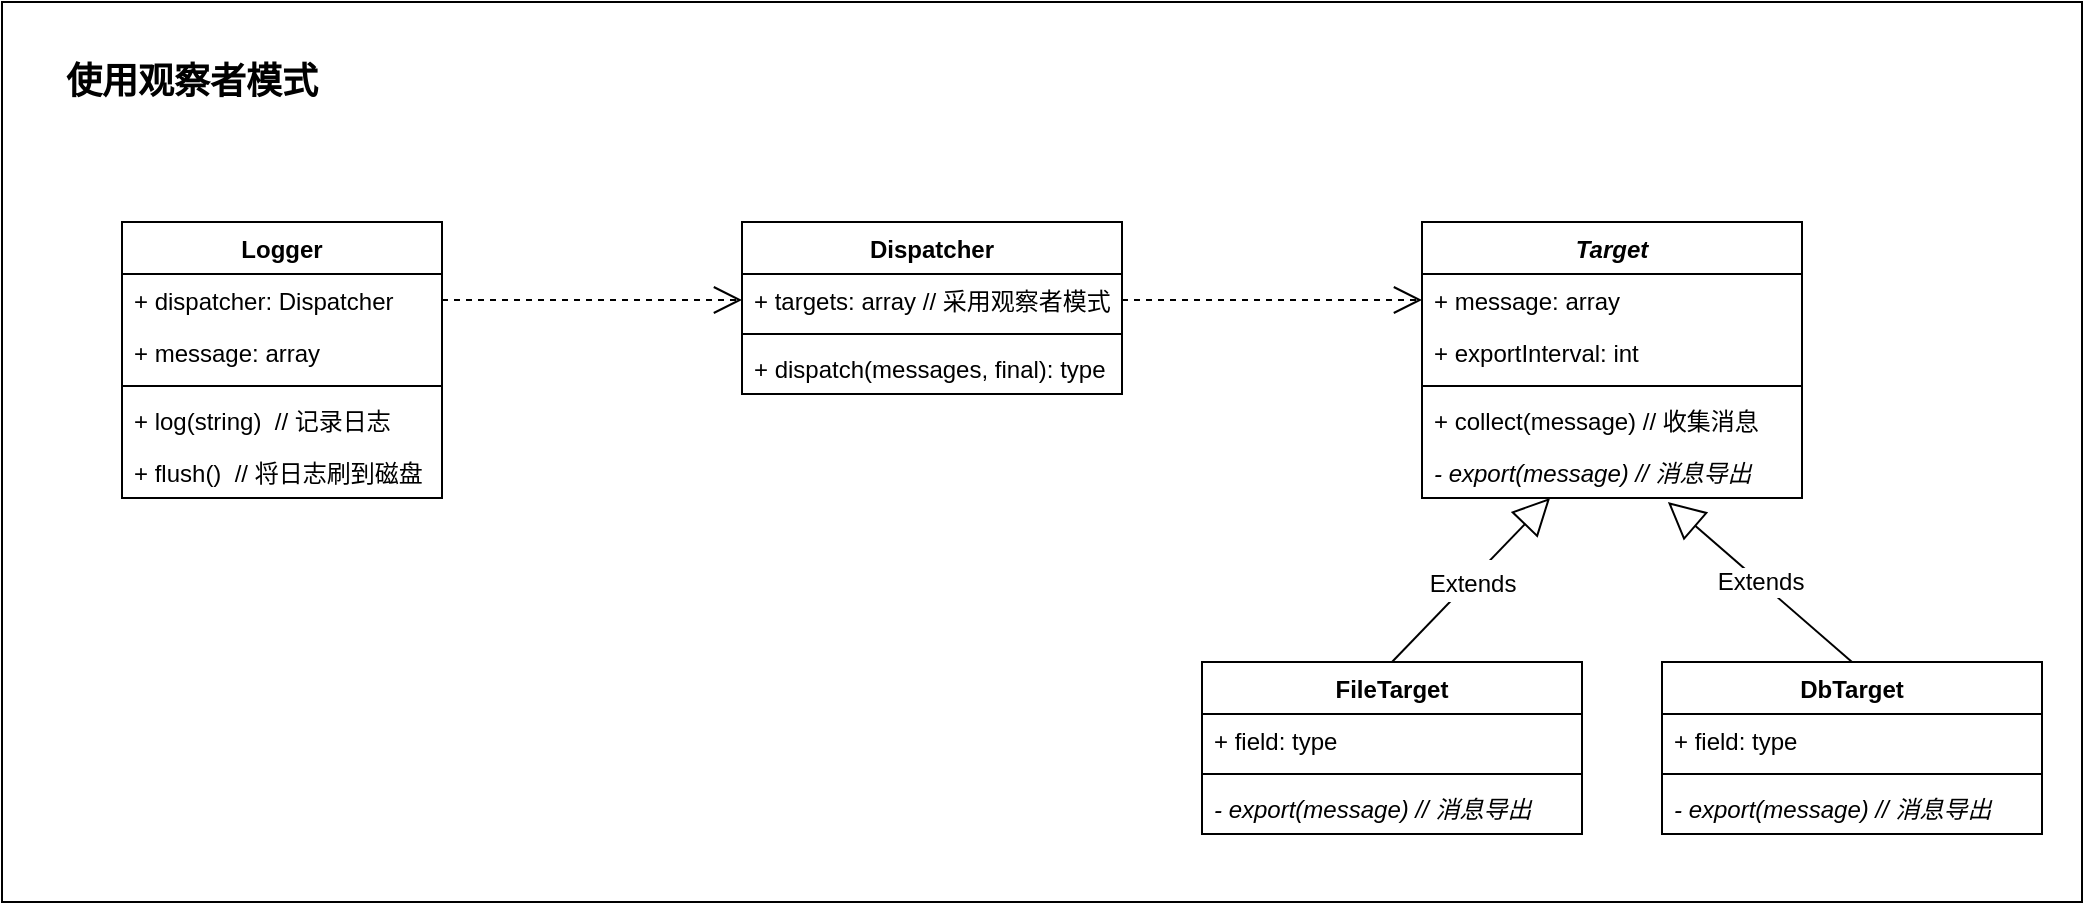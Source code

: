 <mxfile version="15.8.4" type="device" pages="2"><diagram id="LdSMwW0VLWVtBaJlHBLK" name="Yii日志"><mxGraphModel dx="1333" dy="724" grid="1" gridSize="10" guides="1" tooltips="1" connect="1" arrows="1" fold="1" page="1" pageScale="1" pageWidth="827" pageHeight="1169" math="0" shadow="0"><root><mxCell id="ILw2fTFZJLzkX5DXIdWY-0"/><mxCell id="ILw2fTFZJLzkX5DXIdWY-1" parent="ILw2fTFZJLzkX5DXIdWY-0"/><mxCell id="_xQWh7qRYBu-vIr3t5jf-2" value="" style="rounded=0;whiteSpace=wrap;html=1;fontSize=18;" parent="ILw2fTFZJLzkX5DXIdWY-1" vertex="1"><mxGeometry y="270" width="1040" height="450" as="geometry"/></mxCell><mxCell id="o3O79s0yLgrPGvho3j4D-1" value="Logger" style="swimlane;fontStyle=1;align=center;verticalAlign=top;childLayout=stackLayout;horizontal=1;startSize=26;horizontalStack=0;resizeParent=1;resizeParentMax=0;resizeLast=0;collapsible=1;marginBottom=0;" parent="ILw2fTFZJLzkX5DXIdWY-1" vertex="1"><mxGeometry x="60" y="380" width="160" height="138" as="geometry"/></mxCell><mxCell id="o3O79s0yLgrPGvho3j4D-2" value="+ dispatcher: Dispatcher" style="text;strokeColor=none;fillColor=none;align=left;verticalAlign=top;spacingLeft=4;spacingRight=4;overflow=hidden;rotatable=0;points=[[0,0.5],[1,0.5]];portConstraint=eastwest;" parent="o3O79s0yLgrPGvho3j4D-1" vertex="1"><mxGeometry y="26" width="160" height="26" as="geometry"/></mxCell><mxCell id="o3O79s0yLgrPGvho3j4D-6" value="+ message: array" style="text;strokeColor=none;fillColor=none;align=left;verticalAlign=top;spacingLeft=4;spacingRight=4;overflow=hidden;rotatable=0;points=[[0,0.5],[1,0.5]];portConstraint=eastwest;" parent="o3O79s0yLgrPGvho3j4D-1" vertex="1"><mxGeometry y="52" width="160" height="26" as="geometry"/></mxCell><mxCell id="o3O79s0yLgrPGvho3j4D-3" value="" style="line;strokeWidth=1;fillColor=none;align=left;verticalAlign=middle;spacingTop=-1;spacingLeft=3;spacingRight=3;rotatable=0;labelPosition=right;points=[];portConstraint=eastwest;" parent="o3O79s0yLgrPGvho3j4D-1" vertex="1"><mxGeometry y="78" width="160" height="8" as="geometry"/></mxCell><mxCell id="o3O79s0yLgrPGvho3j4D-4" value="+ log(string)  // 记录日志" style="text;strokeColor=none;fillColor=none;align=left;verticalAlign=top;spacingLeft=4;spacingRight=4;overflow=hidden;rotatable=0;points=[[0,0.5],[1,0.5]];portConstraint=eastwest;" parent="o3O79s0yLgrPGvho3j4D-1" vertex="1"><mxGeometry y="86" width="160" height="26" as="geometry"/></mxCell><mxCell id="o3O79s0yLgrPGvho3j4D-5" value="+ flush()  // 将日志刷到磁盘" style="text;strokeColor=none;fillColor=none;align=left;verticalAlign=top;spacingLeft=4;spacingRight=4;overflow=hidden;rotatable=0;points=[[0,0.5],[1,0.5]];portConstraint=eastwest;" parent="o3O79s0yLgrPGvho3j4D-1" vertex="1"><mxGeometry y="112" width="160" height="26" as="geometry"/></mxCell><mxCell id="o3O79s0yLgrPGvho3j4D-7" value="Dispatcher" style="swimlane;fontStyle=1;align=center;verticalAlign=top;childLayout=stackLayout;horizontal=1;startSize=26;horizontalStack=0;resizeParent=1;resizeParentMax=0;resizeLast=0;collapsible=1;marginBottom=0;" parent="ILw2fTFZJLzkX5DXIdWY-1" vertex="1"><mxGeometry x="370" y="380" width="190" height="86" as="geometry"/></mxCell><mxCell id="o3O79s0yLgrPGvho3j4D-8" value="+ targets: array // 采用观察者模式" style="text;strokeColor=none;fillColor=none;align=left;verticalAlign=top;spacingLeft=4;spacingRight=4;overflow=hidden;rotatable=0;points=[[0,0.5],[1,0.5]];portConstraint=eastwest;" parent="o3O79s0yLgrPGvho3j4D-7" vertex="1"><mxGeometry y="26" width="190" height="26" as="geometry"/></mxCell><mxCell id="o3O79s0yLgrPGvho3j4D-9" value="" style="line;strokeWidth=1;fillColor=none;align=left;verticalAlign=middle;spacingTop=-1;spacingLeft=3;spacingRight=3;rotatable=0;labelPosition=right;points=[];portConstraint=eastwest;" parent="o3O79s0yLgrPGvho3j4D-7" vertex="1"><mxGeometry y="52" width="190" height="8" as="geometry"/></mxCell><mxCell id="o3O79s0yLgrPGvho3j4D-10" value="+ dispatch(messages, final): type" style="text;strokeColor=none;fillColor=none;align=left;verticalAlign=top;spacingLeft=4;spacingRight=4;overflow=hidden;rotatable=0;points=[[0,0.5],[1,0.5]];portConstraint=eastwest;" parent="o3O79s0yLgrPGvho3j4D-7" vertex="1"><mxGeometry y="60" width="190" height="26" as="geometry"/></mxCell><mxCell id="o3O79s0yLgrPGvho3j4D-11" value="Target" style="swimlane;fontStyle=3;align=center;verticalAlign=top;childLayout=stackLayout;horizontal=1;startSize=26;horizontalStack=0;resizeParent=1;resizeParentMax=0;resizeLast=0;collapsible=1;marginBottom=0;" parent="ILw2fTFZJLzkX5DXIdWY-1" vertex="1"><mxGeometry x="710" y="380" width="190" height="138" as="geometry"/></mxCell><mxCell id="o3O79s0yLgrPGvho3j4D-12" value="+ message: array" style="text;strokeColor=none;fillColor=none;align=left;verticalAlign=top;spacingLeft=4;spacingRight=4;overflow=hidden;rotatable=0;points=[[0,0.5],[1,0.5]];portConstraint=eastwest;" parent="o3O79s0yLgrPGvho3j4D-11" vertex="1"><mxGeometry y="26" width="190" height="26" as="geometry"/></mxCell><mxCell id="_xQWh7qRYBu-vIr3t5jf-17" value="+ exportInterval: int" style="text;strokeColor=none;fillColor=none;align=left;verticalAlign=top;spacingLeft=4;spacingRight=4;overflow=hidden;rotatable=0;points=[[0,0.5],[1,0.5]];portConstraint=eastwest;" parent="o3O79s0yLgrPGvho3j4D-11" vertex="1"><mxGeometry y="52" width="190" height="26" as="geometry"/></mxCell><mxCell id="o3O79s0yLgrPGvho3j4D-13" value="" style="line;strokeWidth=1;fillColor=none;align=left;verticalAlign=middle;spacingTop=-1;spacingLeft=3;spacingRight=3;rotatable=0;labelPosition=right;points=[];portConstraint=eastwest;" parent="o3O79s0yLgrPGvho3j4D-11" vertex="1"><mxGeometry y="78" width="190" height="8" as="geometry"/></mxCell><mxCell id="o3O79s0yLgrPGvho3j4D-14" value="+ collect(message) // 收集消息" style="text;strokeColor=none;fillColor=none;align=left;verticalAlign=top;spacingLeft=4;spacingRight=4;overflow=hidden;rotatable=0;points=[[0,0.5],[1,0.5]];portConstraint=eastwest;" parent="o3O79s0yLgrPGvho3j4D-11" vertex="1"><mxGeometry y="86" width="190" height="26" as="geometry"/></mxCell><mxCell id="Q45vPcBMBNxZJZ14SIee-0" value="- export(message) // 消息导出" style="text;strokeColor=none;fillColor=none;align=left;verticalAlign=top;spacingLeft=4;spacingRight=4;overflow=hidden;rotatable=0;points=[[0,0.5],[1,0.5]];portConstraint=eastwest;fontStyle=2" parent="o3O79s0yLgrPGvho3j4D-11" vertex="1"><mxGeometry y="112" width="190" height="26" as="geometry"/></mxCell><mxCell id="Q45vPcBMBNxZJZ14SIee-1" value="&lt;b&gt;&lt;font style=&quot;font-size: 18px&quot;&gt;使用观察者模式&lt;/font&gt;&lt;/b&gt;" style="text;html=1;strokeColor=none;fillColor=none;align=center;verticalAlign=middle;whiteSpace=wrap;rounded=0;" parent="ILw2fTFZJLzkX5DXIdWY-1" vertex="1"><mxGeometry x="20" y="290" width="150" height="40" as="geometry"/></mxCell><mxCell id="_xQWh7qRYBu-vIr3t5jf-0" value="" style="endArrow=open;endSize=12;dashed=1;html=1;rounded=0;fontSize=18;exitX=1;exitY=0.5;exitDx=0;exitDy=0;entryX=0;entryY=0.5;entryDx=0;entryDy=0;" parent="ILw2fTFZJLzkX5DXIdWY-1" source="o3O79s0yLgrPGvho3j4D-2" target="o3O79s0yLgrPGvho3j4D-8" edge="1"><mxGeometry width="160" relative="1" as="geometry"><mxPoint x="290" y="510" as="sourcePoint"/><mxPoint x="450" y="510" as="targetPoint"/><Array as="points"/></mxGeometry></mxCell><mxCell id="_xQWh7qRYBu-vIr3t5jf-1" value="" style="endArrow=open;endSize=12;dashed=1;html=1;rounded=0;fontSize=18;exitX=1;exitY=0.5;exitDx=0;exitDy=0;entryX=0;entryY=0.5;entryDx=0;entryDy=0;" parent="ILw2fTFZJLzkX5DXIdWY-1" source="o3O79s0yLgrPGvho3j4D-8" target="o3O79s0yLgrPGvho3j4D-12" edge="1"><mxGeometry width="160" relative="1" as="geometry"><mxPoint x="540" y="430" as="sourcePoint"/><mxPoint x="700" y="430" as="targetPoint"/></mxGeometry></mxCell><mxCell id="_xQWh7qRYBu-vIr3t5jf-7" value="DbTarget" style="swimlane;fontStyle=1;align=center;verticalAlign=top;childLayout=stackLayout;horizontal=1;startSize=26;horizontalStack=0;resizeParent=1;resizeParentMax=0;resizeLast=0;collapsible=1;marginBottom=0;" parent="ILw2fTFZJLzkX5DXIdWY-1" vertex="1"><mxGeometry x="830" y="600" width="190" height="86" as="geometry"/></mxCell><mxCell id="_xQWh7qRYBu-vIr3t5jf-8" value="+ field: type" style="text;strokeColor=none;fillColor=none;align=left;verticalAlign=top;spacingLeft=4;spacingRight=4;overflow=hidden;rotatable=0;points=[[0,0.5],[1,0.5]];portConstraint=eastwest;" parent="_xQWh7qRYBu-vIr3t5jf-7" vertex="1"><mxGeometry y="26" width="190" height="26" as="geometry"/></mxCell><mxCell id="_xQWh7qRYBu-vIr3t5jf-9" value="" style="line;strokeWidth=1;fillColor=none;align=left;verticalAlign=middle;spacingTop=-1;spacingLeft=3;spacingRight=3;rotatable=0;labelPosition=right;points=[];portConstraint=eastwest;" parent="_xQWh7qRYBu-vIr3t5jf-7" vertex="1"><mxGeometry y="52" width="190" height="8" as="geometry"/></mxCell><mxCell id="_xQWh7qRYBu-vIr3t5jf-11" value="- export(message) // 消息导出" style="text;strokeColor=none;fillColor=none;align=left;verticalAlign=top;spacingLeft=4;spacingRight=4;overflow=hidden;rotatable=0;points=[[0,0.5],[1,0.5]];portConstraint=eastwest;fontStyle=2" parent="_xQWh7qRYBu-vIr3t5jf-7" vertex="1"><mxGeometry y="60" width="190" height="26" as="geometry"/></mxCell><mxCell id="_xQWh7qRYBu-vIr3t5jf-12" value="FileTarget" style="swimlane;fontStyle=1;align=center;verticalAlign=top;childLayout=stackLayout;horizontal=1;startSize=26;horizontalStack=0;resizeParent=1;resizeParentMax=0;resizeLast=0;collapsible=1;marginBottom=0;" parent="ILw2fTFZJLzkX5DXIdWY-1" vertex="1"><mxGeometry x="600" y="600" width="190" height="86" as="geometry"/></mxCell><mxCell id="_xQWh7qRYBu-vIr3t5jf-13" value="+ field: type" style="text;strokeColor=none;fillColor=none;align=left;verticalAlign=top;spacingLeft=4;spacingRight=4;overflow=hidden;rotatable=0;points=[[0,0.5],[1,0.5]];portConstraint=eastwest;" parent="_xQWh7qRYBu-vIr3t5jf-12" vertex="1"><mxGeometry y="26" width="190" height="26" as="geometry"/></mxCell><mxCell id="_xQWh7qRYBu-vIr3t5jf-14" value="" style="line;strokeWidth=1;fillColor=none;align=left;verticalAlign=middle;spacingTop=-1;spacingLeft=3;spacingRight=3;rotatable=0;labelPosition=right;points=[];portConstraint=eastwest;" parent="_xQWh7qRYBu-vIr3t5jf-12" vertex="1"><mxGeometry y="52" width="190" height="8" as="geometry"/></mxCell><mxCell id="_xQWh7qRYBu-vIr3t5jf-16" value="- export(message) // 消息导出" style="text;strokeColor=none;fillColor=none;align=left;verticalAlign=top;spacingLeft=4;spacingRight=4;overflow=hidden;rotatable=0;points=[[0,0.5],[1,0.5]];portConstraint=eastwest;fontStyle=2" parent="_xQWh7qRYBu-vIr3t5jf-12" vertex="1"><mxGeometry y="60" width="190" height="26" as="geometry"/></mxCell><mxCell id="_xQWh7qRYBu-vIr3t5jf-18" value="&lt;font style=&quot;font-size: 12px&quot;&gt;Extends&lt;/font&gt;" style="endArrow=block;endSize=16;endFill=0;html=1;rounded=0;fontSize=18;entryX=0.337;entryY=1;entryDx=0;entryDy=0;entryPerimeter=0;exitX=0.5;exitY=0;exitDx=0;exitDy=0;" parent="ILw2fTFZJLzkX5DXIdWY-1" source="_xQWh7qRYBu-vIr3t5jf-12" target="Q45vPcBMBNxZJZ14SIee-0" edge="1"><mxGeometry width="160" relative="1" as="geometry"><mxPoint x="540" y="530" as="sourcePoint"/><mxPoint x="700" y="530" as="targetPoint"/></mxGeometry></mxCell><mxCell id="_xQWh7qRYBu-vIr3t5jf-19" value="Extends" style="endArrow=block;endSize=16;endFill=0;html=1;rounded=0;fontSize=12;entryX=0.647;entryY=1.077;entryDx=0;entryDy=0;entryPerimeter=0;exitX=0.5;exitY=0;exitDx=0;exitDy=0;" parent="ILw2fTFZJLzkX5DXIdWY-1" source="_xQWh7qRYBu-vIr3t5jf-7" target="Q45vPcBMBNxZJZ14SIee-0" edge="1"><mxGeometry width="160" relative="1" as="geometry"><mxPoint x="1070" y="550" as="sourcePoint"/><mxPoint x="1230" y="550" as="targetPoint"/></mxGeometry></mxCell></root></mxGraphModel></diagram><diagram id="C5RBs43oDa-KdzZeNtuy" name="Laravel日志"><mxGraphModel dx="2493" dy="611" grid="1" gridSize="10" guides="1" tooltips="1" connect="1" arrows="1" fold="1" page="1" pageScale="1" pageWidth="827" pageHeight="1169" math="0" shadow="0"><root><mxCell id="WIyWlLk6GJQsqaUBKTNV-0"/><mxCell id="WIyWlLk6GJQsqaUBKTNV-1" parent="WIyWlLk6GJQsqaUBKTNV-0"/><mxCell id="gQsbtFqIXJuFjLQ9fdiF-3" value="" style="group" parent="WIyWlLk6GJQsqaUBKTNV-1" vertex="1" connectable="0"><mxGeometry x="-310" y="220" width="1240" height="320" as="geometry"/></mxCell><mxCell id="gQsbtFqIXJuFjLQ9fdiF-0" value="" style="rounded=0;whiteSpace=wrap;html=1;fontSize=12;" parent="gQsbtFqIXJuFjLQ9fdiF-3" vertex="1"><mxGeometry width="1240" height="320" as="geometry"/></mxCell><mxCell id="_rpzrSt194BUnenfkBah-109" value="" style="group" parent="gQsbtFqIXJuFjLQ9fdiF-3" vertex="1" connectable="0"><mxGeometry x="50" y="90" width="1100" height="210" as="geometry"/></mxCell><mxCell id="BV3tZChtYOCM0PBfInHZ-6" value="&lt;h1&gt;Handlers&lt;/h1&gt;&lt;p&gt;1. 将日志记录文件&lt;/p&gt;&lt;p&gt;2. 发送消息&lt;/p&gt;" style="text;html=1;strokeColor=none;fillColor=none;spacing=5;spacingTop=-20;whiteSpace=wrap;overflow=hidden;rounded=0;" parent="_rpzrSt194BUnenfkBah-109" vertex="1"><mxGeometry x="736" width="190" height="120" as="geometry"/></mxCell><mxCell id="BV3tZChtYOCM0PBfInHZ-7" value="&lt;h1&gt;Formatters&lt;/h1&gt;&lt;p&gt;决定数据的表现形式&lt;/p&gt;" style="text;html=1;strokeColor=none;fillColor=none;spacing=5;spacingTop=-20;whiteSpace=wrap;overflow=hidden;rounded=0;" parent="_rpzrSt194BUnenfkBah-109" vertex="1"><mxGeometry x="446" width="190" height="120" as="geometry"/></mxCell><mxCell id="BV3tZChtYOCM0PBfInHZ-8" value="&lt;h1&gt;Processors&lt;/h1&gt;&lt;p&gt;添加一些其他的信息到消息中&lt;/p&gt;" style="text;html=1;strokeColor=none;fillColor=none;spacing=5;spacingTop=-20;whiteSpace=wrap;overflow=hidden;rounded=0;" parent="_rpzrSt194BUnenfkBah-109" vertex="1"><mxGeometry x="160" width="190" height="120" as="geometry"/></mxCell><mxCell id="BV3tZChtYOCM0PBfInHZ-10" value="" style="endArrow=classic;html=1;rounded=0;entryX=0;entryY=0.5;entryDx=0;entryDy=0;" parent="_rpzrSt194BUnenfkBah-109" target="BV3tZChtYOCM0PBfInHZ-13" edge="1"><mxGeometry width="50" height="50" relative="1" as="geometry"><mxPoint y="180" as="sourcePoint"/><mxPoint x="160" y="180" as="targetPoint"/></mxGeometry></mxCell><mxCell id="BV3tZChtYOCM0PBfInHZ-11" value="Raw Message" style="edgeLabel;html=1;align=center;verticalAlign=middle;resizable=0;points=[];" parent="BV3tZChtYOCM0PBfInHZ-10" vertex="1" connectable="0"><mxGeometry x="-0.371" y="-4" relative="1" as="geometry"><mxPoint x="30" y="-14" as="offset"/></mxGeometry></mxCell><mxCell id="BV3tZChtYOCM0PBfInHZ-13" value="Processors&lt;br&gt;(处理器)" style="shape=ellipse;html=1;dashed=0;whitespace=wrap;perimeter=ellipsePerimeter;" parent="_rpzrSt194BUnenfkBah-109" vertex="1"><mxGeometry x="160" y="150" width="140" height="60" as="geometry"/></mxCell><mxCell id="BV3tZChtYOCM0PBfInHZ-15" value="Formatters&lt;br&gt;(数据格式化)" style="shape=ellipse;html=1;dashed=0;whitespace=wrap;perimeter=ellipsePerimeter;" parent="_rpzrSt194BUnenfkBah-109" vertex="1"><mxGeometry x="436" y="150" width="140" height="60" as="geometry"/></mxCell><mxCell id="BV3tZChtYOCM0PBfInHZ-16" value="" style="edgeStyle=orthogonalEdgeStyle;rounded=0;orthogonalLoop=1;jettySize=auto;html=1;" parent="_rpzrSt194BUnenfkBah-109" source="BV3tZChtYOCM0PBfInHZ-13" target="BV3tZChtYOCM0PBfInHZ-15" edge="1"><mxGeometry relative="1" as="geometry"/></mxCell><mxCell id="BV3tZChtYOCM0PBfInHZ-17" value="Format Message" style="edgeLabel;html=1;align=center;verticalAlign=middle;resizable=0;points=[];" parent="BV3tZChtYOCM0PBfInHZ-16" vertex="1" connectable="0"><mxGeometry x="-0.225" y="2" relative="1" as="geometry"><mxPoint x="303" y="-8" as="offset"/></mxGeometry></mxCell><mxCell id="BV3tZChtYOCM0PBfInHZ-18" value="Handlers" style="shape=ellipse;html=1;dashed=0;whitespace=wrap;perimeter=ellipsePerimeter;" parent="_rpzrSt194BUnenfkBah-109" vertex="1"><mxGeometry x="740" y="150" width="140" height="60" as="geometry"/></mxCell><mxCell id="BV3tZChtYOCM0PBfInHZ-19" value="" style="edgeStyle=orthogonalEdgeStyle;rounded=0;orthogonalLoop=1;jettySize=auto;html=1;" parent="_rpzrSt194BUnenfkBah-109" source="BV3tZChtYOCM0PBfInHZ-15" target="BV3tZChtYOCM0PBfInHZ-18" edge="1"><mxGeometry relative="1" as="geometry"/></mxCell><mxCell id="BV3tZChtYOCM0PBfInHZ-20" value="Add Aditional Info" style="edgeLabel;html=1;align=center;verticalAlign=middle;resizable=0;points=[];" parent="BV3tZChtYOCM0PBfInHZ-19" vertex="1" connectable="0"><mxGeometry x="-0.186" y="3" relative="1" as="geometry"><mxPoint x="-277" y="-7" as="offset"/></mxGeometry></mxCell><mxCell id="BV3tZChtYOCM0PBfInHZ-21" value="数据落地" style="html=1;dashed=0;whitespace=wrap;shape=partialRectangle;right=0;left=0;" parent="_rpzrSt194BUnenfkBah-109" vertex="1"><mxGeometry x="1000" y="165" width="100" height="30" as="geometry"/></mxCell><mxCell id="BV3tZChtYOCM0PBfInHZ-22" style="edgeStyle=orthogonalEdgeStyle;rounded=0;orthogonalLoop=1;jettySize=auto;html=1;" parent="_rpzrSt194BUnenfkBah-109" source="BV3tZChtYOCM0PBfInHZ-18" target="BV3tZChtYOCM0PBfInHZ-21" edge="1"><mxGeometry relative="1" as="geometry"/></mxCell><mxCell id="gQsbtFqIXJuFjLQ9fdiF-1" value="&lt;b&gt;&lt;font style=&quot;font-size: 24px&quot;&gt;MonoLog工作流程&lt;/font&gt;&lt;/b&gt;" style="text;html=1;strokeColor=none;fillColor=none;align=center;verticalAlign=middle;whiteSpace=wrap;rounded=0;" parent="gQsbtFqIXJuFjLQ9fdiF-3" vertex="1"><mxGeometry x="505" y="20" width="215" height="30" as="geometry"/></mxCell><mxCell id="gQsbtFqIXJuFjLQ9fdiF-8" value="" style="group" parent="WIyWlLk6GJQsqaUBKTNV-1" vertex="1" connectable="0"><mxGeometry x="-360" y="610" width="1370" height="860" as="geometry"/></mxCell><mxCell id="_rpzrSt194BUnenfkBah-113" value="" style="rounded=0;whiteSpace=wrap;html=1;" parent="gQsbtFqIXJuFjLQ9fdiF-8" vertex="1"><mxGeometry width="1370" height="860" as="geometry"/></mxCell><mxCell id="BV3tZChtYOCM0PBfInHZ-0" value="LogManager" style="swimlane;fontStyle=1;align=center;verticalAlign=top;childLayout=stackLayout;horizontal=1;startSize=26;horizontalStack=0;resizeParent=1;resizeParentMax=0;resizeLast=0;collapsible=1;marginBottom=0;" parent="gQsbtFqIXJuFjLQ9fdiF-8" vertex="1"><mxGeometry x="70" y="285" width="220" height="242" as="geometry"/></mxCell><mxCell id="BV3tZChtYOCM0PBfInHZ-1" value="+ field: type" style="text;strokeColor=none;fillColor=none;align=left;verticalAlign=top;spacingLeft=4;spacingRight=4;overflow=hidden;rotatable=0;points=[[0,0.5],[1,0.5]];portConstraint=eastwest;" parent="BV3tZChtYOCM0PBfInHZ-0" vertex="1"><mxGeometry y="26" width="220" height="26" as="geometry"/></mxCell><mxCell id="BV3tZChtYOCM0PBfInHZ-2" value="" style="line;strokeWidth=1;fillColor=none;align=left;verticalAlign=middle;spacingTop=-1;spacingLeft=3;spacingRight=3;rotatable=0;labelPosition=right;points=[];portConstraint=eastwest;" parent="BV3tZChtYOCM0PBfInHZ-0" vertex="1"><mxGeometry y="52" width="220" height="8" as="geometry"/></mxCell><mxCell id="BV3tZChtYOCM0PBfInHZ-3" value="+ stack()" style="text;strokeColor=none;fillColor=none;align=left;verticalAlign=top;spacingLeft=4;spacingRight=4;overflow=hidden;rotatable=0;points=[[0,0.5],[1,0.5]];portConstraint=eastwest;" parent="BV3tZChtYOCM0PBfInHZ-0" vertex="1"><mxGeometry y="60" width="220" height="26" as="geometry"/></mxCell><mxCell id="_rpzrSt194BUnenfkBah-39" value="# createStackDriver(config): Monolog" style="text;strokeColor=none;fillColor=none;align=left;verticalAlign=top;spacingLeft=4;spacingRight=4;overflow=hidden;rotatable=0;points=[[0,0.5],[1,0.5]];portConstraint=eastwest;" parent="BV3tZChtYOCM0PBfInHZ-0" vertex="1"><mxGeometry y="86" width="220" height="26" as="geometry"/></mxCell><mxCell id="BV3tZChtYOCM0PBfInHZ-24" value="+ channel()" style="text;strokeColor=none;fillColor=none;align=left;verticalAlign=top;spacingLeft=4;spacingRight=4;overflow=hidden;rotatable=0;points=[[0,0.5],[1,0.5]];portConstraint=eastwest;" parent="BV3tZChtYOCM0PBfInHZ-0" vertex="1"><mxGeometry y="112" width="220" height="26" as="geometry"/></mxCell><mxCell id="_rpzrSt194BUnenfkBah-36" value="+ driver()" style="text;strokeColor=none;fillColor=none;align=left;verticalAlign=top;spacingLeft=4;spacingRight=4;overflow=hidden;rotatable=0;points=[[0,0.5],[1,0.5]];portConstraint=eastwest;" parent="BV3tZChtYOCM0PBfInHZ-0" vertex="1"><mxGeometry y="138" width="220" height="26" as="geometry"/></mxCell><mxCell id="_rpzrSt194BUnenfkBah-35" value="+ emergency(message, array context)" style="text;strokeColor=none;fillColor=none;align=left;verticalAlign=top;spacingLeft=4;spacingRight=4;overflow=hidden;rotatable=0;points=[[0,0.5],[1,0.5]];portConstraint=eastwest;" parent="BV3tZChtYOCM0PBfInHZ-0" vertex="1"><mxGeometry y="164" width="220" height="26" as="geometry"/></mxCell><mxCell id="_rpzrSt194BUnenfkBah-38" value="# get(name)" style="text;strokeColor=none;fillColor=none;align=left;verticalAlign=top;spacingLeft=4;spacingRight=4;overflow=hidden;rotatable=0;points=[[0,0.5],[1,0.5]];portConstraint=eastwest;" parent="BV3tZChtYOCM0PBfInHZ-0" vertex="1"><mxGeometry y="190" width="220" height="26" as="geometry"/></mxCell><mxCell id="_rpzrSt194BUnenfkBah-111" value="# resolve(name)" style="text;strokeColor=none;fillColor=none;align=left;verticalAlign=top;spacingLeft=4;spacingRight=4;overflow=hidden;rotatable=0;points=[[0,0.5],[1,0.5]];portConstraint=eastwest;" parent="BV3tZChtYOCM0PBfInHZ-0" vertex="1"><mxGeometry y="216" width="220" height="26" as="geometry"/></mxCell><mxCell id="_rpzrSt194BUnenfkBah-44" value="Monolog/Logger" style="swimlane;fontStyle=1;align=center;verticalAlign=top;childLayout=stackLayout;horizontal=1;startSize=26;horizontalStack=0;resizeParent=1;resizeParentMax=0;resizeLast=0;collapsible=1;marginBottom=0;" parent="gQsbtFqIXJuFjLQ9fdiF-8" vertex="1"><mxGeometry x="364" y="285" width="246" height="112" as="geometry"/></mxCell><mxCell id="_rpzrSt194BUnenfkBah-45" value="+ INFO: const" style="text;strokeColor=none;fillColor=none;align=left;verticalAlign=top;spacingLeft=4;spacingRight=4;overflow=hidden;rotatable=0;points=[[0,0.5],[1,0.5]];portConstraint=eastwest;" parent="_rpzrSt194BUnenfkBah-44" vertex="1"><mxGeometry y="26" width="246" height="26" as="geometry"/></mxCell><mxCell id="_rpzrSt194BUnenfkBah-46" value="" style="line;strokeWidth=1;fillColor=none;align=left;verticalAlign=middle;spacingTop=-1;spacingLeft=3;spacingRight=3;rotatable=0;labelPosition=right;points=[];portConstraint=eastwest;" parent="_rpzrSt194BUnenfkBah-44" vertex="1"><mxGeometry y="52" width="246" height="8" as="geometry"/></mxCell><mxCell id="_rpzrSt194BUnenfkBah-47" value="+ info(message, array context): bool" style="text;strokeColor=none;fillColor=none;align=left;verticalAlign=top;spacingLeft=4;spacingRight=4;overflow=hidden;rotatable=0;points=[[0,0.5],[1,0.5]];portConstraint=eastwest;" parent="_rpzrSt194BUnenfkBah-44" vertex="1"><mxGeometry y="60" width="246" height="26" as="geometry"/></mxCell><mxCell id="_rpzrSt194BUnenfkBah-48" value="+ addRecord(message, array context): bool" style="text;strokeColor=none;fillColor=none;align=left;verticalAlign=top;spacingLeft=4;spacingRight=4;overflow=hidden;rotatable=0;points=[[0,0.5],[1,0.5]];portConstraint=eastwest;" parent="_rpzrSt194BUnenfkBah-44" vertex="1"><mxGeometry y="86" width="246" height="26" as="geometry"/></mxCell><mxCell id="_rpzrSt194BUnenfkBah-50" value="ErrorLogHandler" style="swimlane;fontStyle=1;align=center;verticalAlign=top;childLayout=stackLayout;horizontal=1;startSize=26;horizontalStack=0;resizeParent=1;resizeParentMax=0;resizeLast=0;collapsible=1;marginBottom=0;" parent="gQsbtFqIXJuFjLQ9fdiF-8" vertex="1"><mxGeometry x="790" y="690" width="160" height="138" as="geometry"/></mxCell><mxCell id="_rpzrSt194BUnenfkBah-51" value="+ field: type" style="text;strokeColor=none;fillColor=none;align=left;verticalAlign=top;spacingLeft=4;spacingRight=4;overflow=hidden;rotatable=0;points=[[0,0.5],[1,0.5]];portConstraint=eastwest;" parent="_rpzrSt194BUnenfkBah-50" vertex="1"><mxGeometry y="26" width="160" height="26" as="geometry"/></mxCell><mxCell id="_rpzrSt194BUnenfkBah-52" value="" style="line;strokeWidth=1;fillColor=none;align=left;verticalAlign=middle;spacingTop=-1;spacingLeft=3;spacingRight=3;rotatable=0;labelPosition=right;points=[];portConstraint=eastwest;" parent="_rpzrSt194BUnenfkBah-50" vertex="1"><mxGeometry y="52" width="160" height="8" as="geometry"/></mxCell><mxCell id="_rpzrSt194BUnenfkBah-53" value="+ isHandling(array): bool" style="text;strokeColor=none;fillColor=none;align=left;verticalAlign=top;spacingLeft=4;spacingRight=4;overflow=hidden;rotatable=0;points=[[0,0.5],[1,0.5]];portConstraint=eastwest;" parent="_rpzrSt194BUnenfkBah-50" vertex="1"><mxGeometry y="60" width="160" height="26" as="geometry"/></mxCell><mxCell id="_rpzrSt194BUnenfkBah-59" value="+ handle(array): bool" style="text;strokeColor=none;fillColor=none;align=left;verticalAlign=top;spacingLeft=4;spacingRight=4;overflow=hidden;rotatable=0;points=[[0,0.5],[1,0.5]];portConstraint=eastwest;" parent="_rpzrSt194BUnenfkBah-50" vertex="1"><mxGeometry y="86" width="160" height="26" as="geometry"/></mxCell><mxCell id="_rpzrSt194BUnenfkBah-98" value="+ write(array): bool" style="text;strokeColor=none;fillColor=none;align=left;verticalAlign=top;spacingLeft=4;spacingRight=4;overflow=hidden;rotatable=0;points=[[0,0.5],[1,0.5]];portConstraint=eastwest;" parent="_rpzrSt194BUnenfkBah-50" vertex="1"><mxGeometry y="112" width="160" height="26" as="geometry"/></mxCell><mxCell id="_rpzrSt194BUnenfkBah-54" value="Processor" style="swimlane;fontStyle=1;align=center;verticalAlign=top;childLayout=stackLayout;horizontal=1;startSize=26;horizontalStack=0;resizeParent=1;resizeParentMax=0;resizeLast=0;collapsible=1;marginBottom=0;" parent="gQsbtFqIXJuFjLQ9fdiF-8" vertex="1"><mxGeometry x="1160" y="408" width="160" height="60" as="geometry"/></mxCell><mxCell id="_rpzrSt194BUnenfkBah-56" value="" style="line;strokeWidth=1;fillColor=none;align=left;verticalAlign=middle;spacingTop=-1;spacingLeft=3;spacingRight=3;rotatable=0;labelPosition=right;points=[];portConstraint=eastwest;" parent="_rpzrSt194BUnenfkBah-54" vertex="1"><mxGeometry y="26" width="160" height="8" as="geometry"/></mxCell><mxCell id="_rpzrSt194BUnenfkBah-57" value="+ __invoke(array): array" style="text;strokeColor=none;fillColor=none;align=left;verticalAlign=top;spacingLeft=4;spacingRight=4;overflow=hidden;rotatable=0;points=[[0,0.5],[1,0.5]];portConstraint=eastwest;" parent="_rpzrSt194BUnenfkBah-54" vertex="1"><mxGeometry y="34" width="160" height="26" as="geometry"/></mxCell><mxCell id="_rpzrSt194BUnenfkBah-61" value="AbstractProcessingHandler" style="swimlane;fontStyle=3;align=center;verticalAlign=top;childLayout=stackLayout;horizontal=1;startSize=26;horizontalStack=0;resizeParent=1;resizeParentMax=0;resizeLast=0;collapsible=1;marginBottom=0;" parent="gQsbtFqIXJuFjLQ9fdiF-8" vertex="1"><mxGeometry x="765" y="490" width="200" height="138" as="geometry"/></mxCell><mxCell id="_rpzrSt194BUnenfkBah-62" value="+ field: type" style="text;strokeColor=none;fillColor=none;align=left;verticalAlign=top;spacingLeft=4;spacingRight=4;overflow=hidden;rotatable=0;points=[[0,0.5],[1,0.5]];portConstraint=eastwest;" parent="_rpzrSt194BUnenfkBah-61" vertex="1"><mxGeometry y="26" width="200" height="26" as="geometry"/></mxCell><mxCell id="_rpzrSt194BUnenfkBah-63" value="" style="line;strokeWidth=1;fillColor=none;align=left;verticalAlign=middle;spacingTop=-1;spacingLeft=3;spacingRight=3;rotatable=0;labelPosition=right;points=[];portConstraint=eastwest;" parent="_rpzrSt194BUnenfkBah-61" vertex="1"><mxGeometry y="52" width="200" height="8" as="geometry"/></mxCell><mxCell id="_rpzrSt194BUnenfkBah-64" value="+ handle(array): bool" style="text;strokeColor=none;fillColor=none;align=left;verticalAlign=top;spacingLeft=4;spacingRight=4;overflow=hidden;rotatable=0;points=[[0,0.5],[1,0.5]];portConstraint=eastwest;" parent="_rpzrSt194BUnenfkBah-61" vertex="1"><mxGeometry y="60" width="200" height="26" as="geometry"/></mxCell><mxCell id="_rpzrSt194BUnenfkBah-65" value="# processRecord(array): array" style="text;strokeColor=none;fillColor=none;align=left;verticalAlign=top;spacingLeft=4;spacingRight=4;overflow=hidden;rotatable=0;points=[[0,0.5],[1,0.5]];portConstraint=eastwest;" parent="_rpzrSt194BUnenfkBah-61" vertex="1"><mxGeometry y="86" width="200" height="26" as="geometry"/></mxCell><mxCell id="_rpzrSt194BUnenfkBah-83" value="# write(array)" style="text;strokeColor=none;fillColor=none;align=left;verticalAlign=top;spacingLeft=4;spacingRight=4;overflow=hidden;rotatable=0;points=[[0,0.5],[1,0.5]];portConstraint=eastwest;fontStyle=2" parent="_rpzrSt194BUnenfkBah-61" vertex="1"><mxGeometry y="112" width="200" height="26" as="geometry"/></mxCell><mxCell id="_rpzrSt194BUnenfkBah-66" value="AbstractHandler" style="swimlane;fontStyle=3;align=center;verticalAlign=top;childLayout=stackLayout;horizontal=1;startSize=26;horizontalStack=0;resizeParent=1;resizeParentMax=0;resizeLast=0;collapsible=1;marginBottom=0;" parent="gQsbtFqIXJuFjLQ9fdiF-8" vertex="1"><mxGeometry x="740" y="220" width="250" height="190" as="geometry"/></mxCell><mxCell id="_rpzrSt194BUnenfkBah-67" value="# formatter: FormatterInterface" style="text;strokeColor=none;fillColor=none;align=left;verticalAlign=top;spacingLeft=4;spacingRight=4;overflow=hidden;rotatable=0;points=[[0,0.5],[1,0.5]];portConstraint=eastwest;" parent="_rpzrSt194BUnenfkBah-66" vertex="1"><mxGeometry y="26" width="250" height="26" as="geometry"/></mxCell><mxCell id="_rpzrSt194BUnenfkBah-70" value="# processors: array" style="text;strokeColor=none;fillColor=none;align=left;verticalAlign=top;spacingLeft=4;spacingRight=4;overflow=hidden;rotatable=0;points=[[0,0.5],[1,0.5]];portConstraint=eastwest;" parent="_rpzrSt194BUnenfkBah-66" vertex="1"><mxGeometry y="52" width="250" height="26" as="geometry"/></mxCell><mxCell id="_rpzrSt194BUnenfkBah-68" value="" style="line;strokeWidth=1;fillColor=none;align=left;verticalAlign=middle;spacingTop=-1;spacingLeft=3;spacingRight=3;rotatable=0;labelPosition=right;points=[];portConstraint=eastwest;" parent="_rpzrSt194BUnenfkBah-66" vertex="1"><mxGeometry y="78" width="250" height="8" as="geometry"/></mxCell><mxCell id="_rpzrSt194BUnenfkBah-69" value="+ pushProcessor(callable): this" style="text;strokeColor=none;fillColor=none;align=left;verticalAlign=top;spacingLeft=4;spacingRight=4;overflow=hidden;rotatable=0;points=[[0,0.5],[1,0.5]];portConstraint=eastwest;" parent="_rpzrSt194BUnenfkBah-66" vertex="1"><mxGeometry y="86" width="250" height="26" as="geometry"/></mxCell><mxCell id="_rpzrSt194BUnenfkBah-71" value="+ setFormatter(FormatterInterface): this" style="text;strokeColor=none;fillColor=none;align=left;verticalAlign=top;spacingLeft=4;spacingRight=4;overflow=hidden;rotatable=0;points=[[0,0.5],[1,0.5]];portConstraint=eastwest;" parent="_rpzrSt194BUnenfkBah-66" vertex="1"><mxGeometry y="112" width="250" height="26" as="geometry"/></mxCell><mxCell id="_rpzrSt194BUnenfkBah-72" value="+ getFormatter(): FormatterInterface" style="text;strokeColor=none;fillColor=none;align=left;verticalAlign=top;spacingLeft=4;spacingRight=4;overflow=hidden;rotatable=0;points=[[0,0.5],[1,0.5]];portConstraint=eastwest;" parent="_rpzrSt194BUnenfkBah-66" vertex="1"><mxGeometry y="138" width="250" height="26" as="geometry"/></mxCell><mxCell id="_rpzrSt194BUnenfkBah-73" value="# getDefaultFormatter(): FormatterInterface" style="text;strokeColor=none;fillColor=none;align=left;verticalAlign=top;spacingLeft=4;spacingRight=4;overflow=hidden;rotatable=0;points=[[0,0.5],[1,0.5]];portConstraint=eastwest;" parent="_rpzrSt194BUnenfkBah-66" vertex="1"><mxGeometry y="164" width="250" height="26" as="geometry"/></mxCell><mxCell id="_rpzrSt194BUnenfkBah-74" value="&lt;p style=&quot;margin: 0px ; margin-top: 4px ; text-align: center&quot;&gt;&lt;i&gt;&amp;lt;&amp;lt;Interface&amp;gt;&amp;gt;&lt;/i&gt;&lt;br&gt;&lt;b&gt;HandlerInterface&lt;/b&gt;&lt;br&gt;&lt;/p&gt;&lt;hr size=&quot;1&quot;&gt;&lt;p style=&quot;margin: 0px ; margin-left: 4px&quot;&gt;&lt;/p&gt;&lt;p style=&quot;margin: 0px ; margin-left: 4px&quot;&gt;+&amp;nbsp;isHandling(array): bool&lt;/p&gt;&lt;p style=&quot;margin: 0px ; margin-left: 4px&quot;&gt;+ handle(array)&lt;br&gt;+ handleBatch(array)&lt;/p&gt;&lt;p style=&quot;margin: 0px ; margin-left: 4px&quot;&gt;+&amp;nbsp;pushProcessor(callable)&lt;/p&gt;&lt;p style=&quot;margin: 0px ; margin-left: 4px&quot;&gt;+&amp;nbsp;popProcessor()&lt;/p&gt;&lt;p style=&quot;margin: 0px ; margin-left: 4px&quot;&gt;+&amp;nbsp;setFormatter(FormatterInterface)&lt;/p&gt;&lt;p style=&quot;margin: 0px ; margin-left: 4px&quot;&gt;+&amp;nbsp;getFormatter()&lt;/p&gt;" style="verticalAlign=top;align=left;overflow=fill;fontSize=12;fontFamily=Helvetica;html=1;" parent="gQsbtFqIXJuFjLQ9fdiF-8" vertex="1"><mxGeometry x="760" y="30" width="210" height="148" as="geometry"/></mxCell><mxCell id="_rpzrSt194BUnenfkBah-79" value="" style="endArrow=block;dashed=1;endFill=0;endSize=12;html=1;rounded=0;entryX=0.5;entryY=1;entryDx=0;entryDy=0;exitX=0.5;exitY=0;exitDx=0;exitDy=0;" parent="gQsbtFqIXJuFjLQ9fdiF-8" source="_rpzrSt194BUnenfkBah-66" target="_rpzrSt194BUnenfkBah-74" edge="1"><mxGeometry x="10" width="160" as="geometry"><mxPoint x="780" y="220" as="sourcePoint"/><mxPoint x="940" y="220" as="targetPoint"/></mxGeometry></mxCell><mxCell id="_rpzrSt194BUnenfkBah-81" value="Extends" style="endArrow=block;endSize=16;endFill=0;html=1;rounded=0;exitX=0.5;exitY=0;exitDx=0;exitDy=0;" parent="gQsbtFqIXJuFjLQ9fdiF-8" source="_rpzrSt194BUnenfkBah-50" edge="1"><mxGeometry x="10" width="160" as="geometry"><mxPoint x="875" y="621" as="sourcePoint"/><mxPoint x="870" y="630" as="targetPoint"/><mxPoint as="offset"/></mxGeometry></mxCell><mxCell id="_rpzrSt194BUnenfkBah-84" value="&lt;p style=&quot;margin: 0px ; margin-top: 4px ; text-align: center&quot;&gt;&lt;i&gt;&amp;lt;&amp;lt;Interface&amp;gt;&amp;gt;&lt;/i&gt;&lt;br&gt;&lt;b&gt;FormatterInterface&lt;/b&gt;&lt;br&gt;&lt;/p&gt;&lt;hr size=&quot;1&quot;&gt;&lt;p style=&quot;margin: 0px ; margin-left: 4px&quot;&gt;&lt;/p&gt;&lt;p style=&quot;margin: 0px ; margin-left: 4px&quot;&gt;+&amp;nbsp;format(array)&lt;/p&gt;&lt;p style=&quot;margin: 0px ; margin-left: 4px&quot;&gt;+formatBatch(array)&lt;/p&gt;" style="verticalAlign=top;align=left;overflow=fill;fontSize=12;fontFamily=Helvetica;html=1;" parent="gQsbtFqIXJuFjLQ9fdiF-8" vertex="1"><mxGeometry x="1150" y="576" width="206" height="82" as="geometry"/></mxCell><mxCell id="_rpzrSt194BUnenfkBah-80" value="Extends" style="endArrow=block;endSize=16;endFill=0;html=1;rounded=0;exitX=0.5;exitY=0;exitDx=0;exitDy=0;" parent="gQsbtFqIXJuFjLQ9fdiF-8" source="_rpzrSt194BUnenfkBah-61" target="_rpzrSt194BUnenfkBah-73" edge="1"><mxGeometry x="10" width="160" as="geometry"><mxPoint x="1040" y="550" as="sourcePoint"/><mxPoint x="860" y="430" as="targetPoint"/><mxPoint as="offset"/></mxGeometry></mxCell><mxCell id="_rpzrSt194BUnenfkBah-87" value="&lt;p style=&quot;margin: 0px ; margin-top: 4px ; text-align: center&quot;&gt;&lt;i&gt;&amp;lt;&amp;lt;Interface&amp;gt;&amp;gt;&lt;/i&gt;&lt;br&gt;&lt;b&gt;ProcessorInterface&lt;/b&gt;&lt;br&gt;&lt;/p&gt;&lt;hr size=&quot;1&quot;&gt;&lt;p style=&quot;margin: 0px ; margin-left: 4px&quot;&gt;&lt;/p&gt;&lt;p style=&quot;margin: 0px ; margin-left: 4px&quot;&gt;+ __invoke()&lt;/p&gt;" style="verticalAlign=top;align=left;overflow=fill;fontSize=12;fontFamily=Helvetica;html=1;" parent="gQsbtFqIXJuFjLQ9fdiF-8" vertex="1"><mxGeometry x="1140" y="290" width="200" height="68" as="geometry"/></mxCell><mxCell id="_rpzrSt194BUnenfkBah-88" value="" style="endArrow=block;dashed=1;endFill=0;endSize=12;html=1;rounded=0;exitX=0.5;exitY=0;exitDx=0;exitDy=0;entryX=0.5;entryY=1;entryDx=0;entryDy=0;" parent="gQsbtFqIXJuFjLQ9fdiF-8" source="_rpzrSt194BUnenfkBah-54" target="_rpzrSt194BUnenfkBah-87" edge="1"><mxGeometry x="10" width="160" as="geometry"><mxPoint x="935" y="450.0" as="sourcePoint"/><mxPoint x="1250" y="360" as="targetPoint"/></mxGeometry></mxCell><mxCell id="_rpzrSt194BUnenfkBah-91" value="JsonFormatter" style="swimlane;fontStyle=1;align=center;verticalAlign=top;childLayout=stackLayout;horizontal=1;startSize=26;horizontalStack=0;resizeParent=1;resizeParentMax=0;resizeLast=0;collapsible=1;marginBottom=0;" parent="gQsbtFqIXJuFjLQ9fdiF-8" vertex="1"><mxGeometry x="1173" y="703" width="160" height="112" as="geometry"/></mxCell><mxCell id="_rpzrSt194BUnenfkBah-92" value="+ field: type" style="text;strokeColor=none;fillColor=none;align=left;verticalAlign=top;spacingLeft=4;spacingRight=4;overflow=hidden;rotatable=0;points=[[0,0.5],[1,0.5]];portConstraint=eastwest;" parent="_rpzrSt194BUnenfkBah-91" vertex="1"><mxGeometry y="26" width="160" height="26" as="geometry"/></mxCell><mxCell id="_rpzrSt194BUnenfkBah-93" value="" style="line;strokeWidth=1;fillColor=none;align=left;verticalAlign=middle;spacingTop=-1;spacingLeft=3;spacingRight=3;rotatable=0;labelPosition=right;points=[];portConstraint=eastwest;" parent="_rpzrSt194BUnenfkBah-91" vertex="1"><mxGeometry y="52" width="160" height="8" as="geometry"/></mxCell><mxCell id="_rpzrSt194BUnenfkBah-94" value="+ format(array): type" style="text;strokeColor=none;fillColor=none;align=left;verticalAlign=top;spacingLeft=4;spacingRight=4;overflow=hidden;rotatable=0;points=[[0,0.5],[1,0.5]];portConstraint=eastwest;" parent="_rpzrSt194BUnenfkBah-91" vertex="1"><mxGeometry y="60" width="160" height="26" as="geometry"/></mxCell><mxCell id="_rpzrSt194BUnenfkBah-95" value="+ formatBatch(array): type" style="text;strokeColor=none;fillColor=none;align=left;verticalAlign=top;spacingLeft=4;spacingRight=4;overflow=hidden;rotatable=0;points=[[0,0.5],[1,0.5]];portConstraint=eastwest;" parent="_rpzrSt194BUnenfkBah-91" vertex="1"><mxGeometry y="86" width="160" height="26" as="geometry"/></mxCell><mxCell id="_rpzrSt194BUnenfkBah-99" value="Use" style="endArrow=open;endSize=12;dashed=1;html=1;rounded=0;exitX=1;exitY=0.5;exitDx=0;exitDy=0;entryX=0;entryY=0.75;entryDx=0;entryDy=0;" parent="gQsbtFqIXJuFjLQ9fdiF-8" source="_rpzrSt194BUnenfkBah-64" target="_rpzrSt194BUnenfkBah-87" edge="1"><mxGeometry x="10" width="160" as="geometry"><mxPoint x="980" y="550" as="sourcePoint"/><mxPoint x="1140" y="550" as="targetPoint"/></mxGeometry></mxCell><mxCell id="_rpzrSt194BUnenfkBah-100" value="Use" style="endArrow=open;endSize=12;dashed=1;html=1;rounded=0;exitX=1;exitY=0.5;exitDx=0;exitDy=0;entryX=0;entryY=0.5;entryDx=0;entryDy=0;" parent="gQsbtFqIXJuFjLQ9fdiF-8" source="_rpzrSt194BUnenfkBah-64" target="_rpzrSt194BUnenfkBah-84" edge="1"><mxGeometry x="10" width="160" as="geometry"><mxPoint x="990" y="570" as="sourcePoint"/><mxPoint x="1150" y="570" as="targetPoint"/></mxGeometry></mxCell><mxCell id="_rpzrSt194BUnenfkBah-101" value="" style="endArrow=block;dashed=1;endFill=0;endSize=12;html=1;rounded=0;exitX=0.5;exitY=0;exitDx=0;exitDy=0;entryX=0.5;entryY=1;entryDx=0;entryDy=0;" parent="gQsbtFqIXJuFjLQ9fdiF-8" source="_rpzrSt194BUnenfkBah-91" target="_rpzrSt194BUnenfkBah-84" edge="1"><mxGeometry x="10" width="160" as="geometry"><mxPoint x="1380" y="782" as="sourcePoint"/><mxPoint x="1380" y="730" as="targetPoint"/></mxGeometry></mxCell><mxCell id="_rpzrSt194BUnenfkBah-102" value="Use" style="endArrow=open;endSize=12;dashed=1;html=1;rounded=0;exitX=1;exitY=0.5;exitDx=0;exitDy=0;" parent="gQsbtFqIXJuFjLQ9fdiF-8" source="BV3tZChtYOCM0PBfInHZ-3" target="_rpzrSt194BUnenfkBah-47" edge="1"><mxGeometry x="10" width="160" as="geometry"><mxPoint x="250" y="120" as="sourcePoint"/><mxPoint x="410" y="120" as="targetPoint"/></mxGeometry></mxCell><mxCell id="_rpzrSt194BUnenfkBah-103" value="Use" style="endArrow=open;endSize=12;dashed=1;html=1;rounded=0;exitX=1.009;exitY=0.233;exitDx=0;exitDy=0;exitPerimeter=0;entryX=-0.008;entryY=0.45;entryDx=0;entryDy=0;entryPerimeter=0;" parent="gQsbtFqIXJuFjLQ9fdiF-8" source="_rpzrSt194BUnenfkBah-47" target="_rpzrSt194BUnenfkBah-74" edge="1"><mxGeometry x="10" width="160" as="geometry"><mxPoint x="630" y="240" as="sourcePoint"/><mxPoint x="790" y="240" as="targetPoint"/></mxGeometry></mxCell><mxCell id="_rpzrSt194BUnenfkBah-114" value="&lt;b&gt;&lt;font style=&quot;font-size: 18px&quot;&gt;MonoLog设计类图&lt;/font&gt;&lt;/b&gt;" style="text;html=1;strokeColor=none;fillColor=none;align=center;verticalAlign=middle;whiteSpace=wrap;rounded=0;" parent="gQsbtFqIXJuFjLQ9fdiF-8" vertex="1"><mxGeometry x="60" y="30" width="170" height="30" as="geometry"/></mxCell><mxCell id="ibXyZasznUHR6xG3WvYS-0" value="&lt;p style=&quot;margin: 0px ; margin-top: 4px ; text-align: center&quot;&gt;&lt;i&gt;&amp;lt;&amp;lt;Interface&amp;gt;&amp;gt;&lt;/i&gt;&lt;/p&gt;&lt;p style=&quot;margin: 0px ; margin-top: 4px ; text-align: center&quot;&gt;&lt;i&gt;&lt;b&gt;Psr\Log\&lt;/b&gt;&lt;/i&gt;&lt;span&gt;&lt;b&gt;&lt;i&gt;LoggerInterface&lt;/i&gt;&lt;/b&gt;&lt;/span&gt;&lt;span style=&quot;text-align: left&quot;&gt;&amp;nbsp;&lt;/span&gt;&lt;/p&gt;&lt;hr size=&quot;1&quot;&gt;&lt;p style=&quot;margin: 0px ; margin-left: 4px&quot;&gt;+ emergency(message, context)&lt;br&gt;+ method2(Type, Type): Type&lt;/p&gt;" style="verticalAlign=top;align=left;overflow=fill;fontSize=12;fontFamily=Helvetica;html=1;" vertex="1" parent="gQsbtFqIXJuFjLQ9fdiF-8"><mxGeometry x="380" y="527" width="194" height="110" as="geometry"/></mxCell><mxCell id="ibXyZasznUHR6xG3WvYS-1" value="" style="endArrow=block;dashed=1;endFill=0;endSize=12;html=1;rounded=0;" edge="1" parent="gQsbtFqIXJuFjLQ9fdiF-8" source="BV3tZChtYOCM0PBfInHZ-0" target="ibXyZasznUHR6xG3WvYS-0"><mxGeometry width="160" relative="1" as="geometry"><mxPoint x="-170" y="570" as="sourcePoint"/><mxPoint x="-10" y="570" as="targetPoint"/></mxGeometry></mxCell><mxCell id="ibXyZasznUHR6xG3WvYS-3" value="" style="endArrow=block;dashed=1;endFill=0;endSize=12;html=1;rounded=0;" edge="1" parent="gQsbtFqIXJuFjLQ9fdiF-8" source="_rpzrSt194BUnenfkBah-44" target="ibXyZasznUHR6xG3WvYS-0"><mxGeometry width="160" relative="1" as="geometry"><mxPoint x="510" y="520" as="sourcePoint"/><mxPoint x="670" y="520" as="targetPoint"/></mxGeometry></mxCell><mxCell id="YdH7_f3rLkHrKUHyNPJP-0" value="这里使用bubble变量，是否冒泡执行，若开启，则第一个执行完成后，不再继续往下执行" style="text;html=1;strokeColor=none;fillColor=none;align=center;verticalAlign=middle;whiteSpace=wrap;rounded=0;" vertex="1" parent="gQsbtFqIXJuFjLQ9fdiF-8"><mxGeometry x="610" y="490" width="130" height="60" as="geometry"/></mxCell><mxCell id="_rpzrSt194BUnenfkBah-115" value="" style="rounded=0;whiteSpace=wrap;html=1;fontSize=18;" parent="WIyWlLk6GJQsqaUBKTNV-1" vertex="1"><mxGeometry x="1060" y="190" width="720" height="590" as="geometry"/></mxCell><mxCell id="_rpzrSt194BUnenfkBah-0" value="Illuminate\Log" style="swimlane;fontStyle=1;align=center;verticalAlign=top;childLayout=stackLayout;horizontal=1;startSize=26;horizontalStack=0;resizeParent=1;resizeParentMax=0;resizeLast=0;collapsible=1;marginBottom=0;" parent="WIyWlLk6GJQsqaUBKTNV-1" vertex="1"><mxGeometry x="1100" y="376" width="240" height="180" as="geometry"/></mxCell><mxCell id="_rpzrSt194BUnenfkBah-1" value="# dispatcher: Dispatcher" style="text;strokeColor=none;fillColor=none;align=left;verticalAlign=top;spacingLeft=4;spacingRight=4;overflow=hidden;rotatable=0;points=[[0,0.5],[1,0.5]];portConstraint=eastwest;" parent="_rpzrSt194BUnenfkBah-0" vertex="1"><mxGeometry y="26" width="240" height="26" as="geometry"/></mxCell><mxCell id="_rpzrSt194BUnenfkBah-2" value="" style="line;strokeWidth=1;fillColor=none;align=left;verticalAlign=middle;spacingTop=-1;spacingLeft=3;spacingRight=3;rotatable=0;labelPosition=right;points=[];portConstraint=eastwest;" parent="_rpzrSt194BUnenfkBah-0" vertex="1"><mxGeometry y="52" width="240" height="8" as="geometry"/></mxCell><mxCell id="_rpzrSt194BUnenfkBah-3" value="+ emergency(message, array context)" style="text;strokeColor=none;fillColor=none;align=left;verticalAlign=top;spacingLeft=4;spacingRight=4;overflow=hidden;rotatable=0;points=[[0,0.5],[1,0.5]];portConstraint=eastwest;" parent="_rpzrSt194BUnenfkBah-0" vertex="1"><mxGeometry y="60" width="240" height="30" as="geometry"/></mxCell><mxCell id="_rpzrSt194BUnenfkBah-16" value="# writeLog(level, message, array context)" style="text;strokeColor=none;fillColor=none;align=left;verticalAlign=top;spacingLeft=4;spacingRight=4;overflow=hidden;rotatable=0;points=[[0,0.5],[1,0.5]];portConstraint=eastwest;" parent="_rpzrSt194BUnenfkBah-0" vertex="1"><mxGeometry y="90" width="240" height="30" as="geometry"/></mxCell><mxCell id="_rpzrSt194BUnenfkBah-17" value="# formatMessage(message)" style="text;strokeColor=none;fillColor=none;align=left;verticalAlign=top;spacingLeft=4;spacingRight=4;overflow=hidden;rotatable=0;points=[[0,0.5],[1,0.5]];portConstraint=eastwest;" parent="_rpzrSt194BUnenfkBah-0" vertex="1"><mxGeometry y="120" width="240" height="30" as="geometry"/></mxCell><mxCell id="_rpzrSt194BUnenfkBah-19" value="# fireLogEvent(message, array context)" style="text;strokeColor=none;fillColor=none;align=left;verticalAlign=top;spacingLeft=4;spacingRight=4;overflow=hidden;rotatable=0;points=[[0,0.5],[1,0.5]];portConstraint=eastwest;" parent="_rpzrSt194BUnenfkBah-0" vertex="1"><mxGeometry y="150" width="240" height="30" as="geometry"/></mxCell><mxCell id="_rpzrSt194BUnenfkBah-4" value="Dispatcher" style="swimlane;fontStyle=1;align=center;verticalAlign=top;childLayout=stackLayout;horizontal=1;startSize=26;horizontalStack=0;resizeParent=1;resizeParentMax=0;resizeLast=0;collapsible=1;marginBottom=0;" parent="WIyWlLk6GJQsqaUBKTNV-1" vertex="1"><mxGeometry x="1510" y="236" width="240" height="190" as="geometry"/></mxCell><mxCell id="_rpzrSt194BUnenfkBah-5" value="+ field: type" style="text;strokeColor=none;fillColor=none;align=left;verticalAlign=top;spacingLeft=4;spacingRight=4;overflow=hidden;rotatable=0;points=[[0,0.5],[1,0.5]];portConstraint=eastwest;" parent="_rpzrSt194BUnenfkBah-4" vertex="1"><mxGeometry y="26" width="240" height="26" as="geometry"/></mxCell><mxCell id="_rpzrSt194BUnenfkBah-6" value="" style="line;strokeWidth=1;fillColor=none;align=left;verticalAlign=middle;spacingTop=-1;spacingLeft=3;spacingRight=3;rotatable=0;labelPosition=right;points=[];portConstraint=eastwest;" parent="_rpzrSt194BUnenfkBah-4" vertex="1"><mxGeometry y="52" width="240" height="8" as="geometry"/></mxCell><mxCell id="_rpzrSt194BUnenfkBah-7" value="+ dispatch(type): type" style="text;strokeColor=none;fillColor=none;align=left;verticalAlign=top;spacingLeft=4;spacingRight=4;overflow=hidden;rotatable=0;points=[[0,0.5],[1,0.5]];portConstraint=eastwest;" parent="_rpzrSt194BUnenfkBah-4" vertex="1"><mxGeometry y="60" width="240" height="26" as="geometry"/></mxCell><mxCell id="_rpzrSt194BUnenfkBah-21" value="+ getListeners(eventName)" style="text;strokeColor=none;fillColor=none;align=left;verticalAlign=top;spacingLeft=4;spacingRight=4;overflow=hidden;rotatable=0;points=[[0,0.5],[1,0.5]];portConstraint=eastwest;" parent="_rpzrSt194BUnenfkBah-4" vertex="1"><mxGeometry y="86" width="240" height="26" as="geometry"/></mxCell><mxCell id="_rpzrSt194BUnenfkBah-22" value="+ listen(events, listener)" style="text;strokeColor=none;fillColor=none;align=left;verticalAlign=top;spacingLeft=4;spacingRight=4;overflow=hidden;rotatable=0;points=[[0,0.5],[1,0.5]];portConstraint=eastwest;" parent="_rpzrSt194BUnenfkBah-4" vertex="1"><mxGeometry y="112" width="240" height="26" as="geometry"/></mxCell><mxCell id="_rpzrSt194BUnenfkBah-23" value="+ makeListener(listener, wildcard)" style="text;strokeColor=none;fillColor=none;align=left;verticalAlign=top;spacingLeft=4;spacingRight=4;overflow=hidden;rotatable=0;points=[[0,0.5],[1,0.5]];portConstraint=eastwest;" parent="_rpzrSt194BUnenfkBah-4" vertex="1"><mxGeometry y="138" width="240" height="26" as="geometry"/></mxCell><mxCell id="_rpzrSt194BUnenfkBah-24" value="+ createClassListener(listener, wildcard)" style="text;strokeColor=none;fillColor=none;align=left;verticalAlign=top;spacingLeft=4;spacingRight=4;overflow=hidden;rotatable=0;points=[[0,0.5],[1,0.5]];portConstraint=eastwest;" parent="_rpzrSt194BUnenfkBah-4" vertex="1"><mxGeometry y="164" width="240" height="26" as="geometry"/></mxCell><mxCell id="_rpzrSt194BUnenfkBah-12" value="MessageLogged" style="swimlane;fontStyle=0;childLayout=stackLayout;horizontal=1;startSize=26;fillColor=none;horizontalStack=0;resizeParent=1;resizeParentMax=0;resizeLast=0;collapsible=1;marginBottom=0;" parent="WIyWlLk6GJQsqaUBKTNV-1" vertex="1"><mxGeometry x="1530" y="496" width="140" height="104" as="geometry"/></mxCell><mxCell id="_rpzrSt194BUnenfkBah-13" value="+ level: string" style="text;strokeColor=none;fillColor=none;align=left;verticalAlign=top;spacingLeft=4;spacingRight=4;overflow=hidden;rotatable=0;points=[[0,0.5],[1,0.5]];portConstraint=eastwest;" parent="_rpzrSt194BUnenfkBah-12" vertex="1"><mxGeometry y="26" width="140" height="26" as="geometry"/></mxCell><mxCell id="_rpzrSt194BUnenfkBah-14" value="+ message: string" style="text;strokeColor=none;fillColor=none;align=left;verticalAlign=top;spacingLeft=4;spacingRight=4;overflow=hidden;rotatable=0;points=[[0,0.5],[1,0.5]];portConstraint=eastwest;" parent="_rpzrSt194BUnenfkBah-12" vertex="1"><mxGeometry y="52" width="140" height="26" as="geometry"/></mxCell><mxCell id="_rpzrSt194BUnenfkBah-15" value="+ context: array" style="text;strokeColor=none;fillColor=none;align=left;verticalAlign=top;spacingLeft=4;spacingRight=4;overflow=hidden;rotatable=0;points=[[0,0.5],[1,0.5]];portConstraint=eastwest;" parent="_rpzrSt194BUnenfkBah-12" vertex="1"><mxGeometry y="78" width="140" height="26" as="geometry"/></mxCell><mxCell id="_rpzrSt194BUnenfkBah-107" value="Use" style="endArrow=open;endSize=12;dashed=1;html=1;rounded=0;exitX=1;exitY=0.5;exitDx=0;exitDy=0;" parent="WIyWlLk6GJQsqaUBKTNV-1" source="_rpzrSt194BUnenfkBah-1" target="_rpzrSt194BUnenfkBah-4" edge="1"><mxGeometry x="1060" y="200" width="160" as="geometry"><mxPoint x="1340" y="436" as="sourcePoint"/><mxPoint x="1500" y="436" as="targetPoint"/></mxGeometry></mxCell><mxCell id="_rpzrSt194BUnenfkBah-112" value="Use" style="endArrow=open;endSize=12;dashed=1;html=1;rounded=0;exitX=1;exitY=0.5;exitDx=0;exitDy=0;entryX=0;entryY=0.115;entryDx=0;entryDy=0;entryPerimeter=0;" parent="WIyWlLk6GJQsqaUBKTNV-1" source="_rpzrSt194BUnenfkBah-1" target="_rpzrSt194BUnenfkBah-12" edge="1"><mxGeometry x="1060" y="200" width="160" as="geometry"><mxPoint x="1370" y="446" as="sourcePoint"/><mxPoint x="1530" y="446" as="targetPoint"/></mxGeometry></mxCell><mxCell id="gQsbtFqIXJuFjLQ9fdiF-5" value="laravel log实现" style="text;html=1;strokeColor=none;fillColor=none;align=center;verticalAlign=middle;whiteSpace=wrap;rounded=0;fontSize=24;" parent="WIyWlLk6GJQsqaUBKTNV-1" vertex="1"><mxGeometry x="1090" y="210" width="200" height="20" as="geometry"/></mxCell><mxCell id="PuTCqfAdKCvX_ccjzG0i-0" value="&lt;p style=&quot;margin: 0px ; margin-top: 4px ; text-align: center&quot;&gt;&lt;i&gt;&amp;lt;&amp;lt;Interface&amp;gt;&amp;gt;&lt;/i&gt;&lt;b style=&quot;text-align: left&quot;&gt;&lt;i&gt;&amp;nbsp;&lt;/i&gt;&lt;/b&gt;&lt;/p&gt;&lt;i style=&quot;text-align: center&quot;&gt;&lt;div style=&quot;text-align: left&quot;&gt;&lt;i&gt;&lt;b&gt;&amp;nbsp; &amp;nbsp; &amp;nbsp; &amp;nbsp; Psr\Log\&lt;/b&gt;&lt;/i&gt;&lt;span&gt;&lt;b&gt;&lt;i&gt;LoggerInterface&lt;/i&gt;&lt;/b&gt;&lt;/span&gt;&lt;span style=&quot;text-align: left&quot;&gt;&amp;nbsp;&lt;/span&gt;&lt;/div&gt;&lt;/i&gt;&lt;hr size=&quot;1&quot;&gt;&lt;p style=&quot;margin: 0px ; margin-left: 4px&quot;&gt;+ emergency(message, context)&lt;br&gt;+ method2(Type, Type): Type&lt;/p&gt;" style="verticalAlign=top;align=left;overflow=fill;fontSize=12;fontFamily=Helvetica;html=1;" parent="WIyWlLk6GJQsqaUBKTNV-1" vertex="1"><mxGeometry x="1146" y="610" width="194" height="110" as="geometry"/></mxCell><mxCell id="PuTCqfAdKCvX_ccjzG0i-1" value="" style="endArrow=block;dashed=1;endFill=0;endSize=12;html=1;rounded=0;" parent="WIyWlLk6GJQsqaUBKTNV-1" source="_rpzrSt194BUnenfkBah-0" target="PuTCqfAdKCvX_ccjzG0i-0" edge="1"><mxGeometry width="160" relative="1" as="geometry"><mxPoint x="1420" y="650" as="sourcePoint"/><mxPoint x="1580" y="650" as="targetPoint"/></mxGeometry></mxCell></root></mxGraphModel></diagram></mxfile>